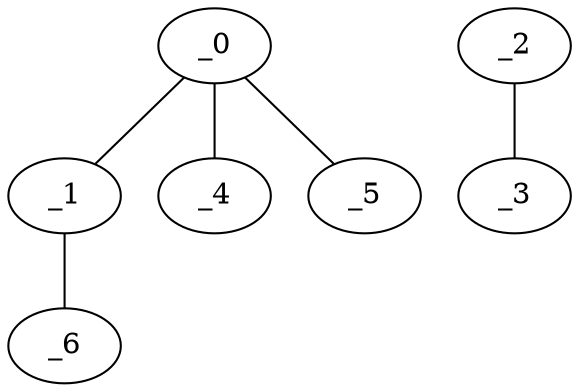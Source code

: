 graph FP1_0019 {
	_0	 [x="0.74",
		y="2.78"];
	_1	 [x="0.71",
		y="0.73"];
	_0 -- _1;
	_4	 [x="1.93303",
		y="3.14672"];
	_0 -- _4;
	_5	 [x="2.36697",
		y="0.292514"];
	_0 -- _5;
	_6	 [x="1.5792",
		y="1.18553"];
	_1 -- _6;
	_2	 [x="0.50232",
		y="2.02539"];
	_3	 [x="1.14395",
		y="2.07576"];
	_2 -- _3;
}
